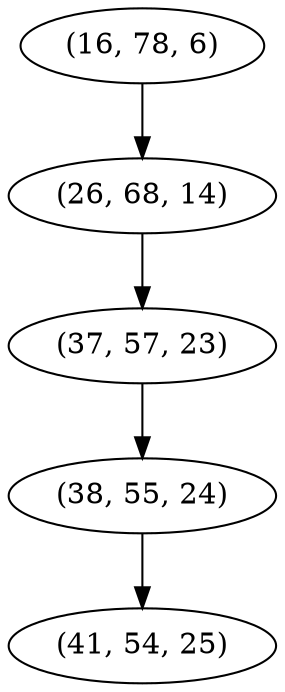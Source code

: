 digraph tree {
    "(16, 78, 6)";
    "(26, 68, 14)";
    "(37, 57, 23)";
    "(38, 55, 24)";
    "(41, 54, 25)";
    "(16, 78, 6)" -> "(26, 68, 14)";
    "(26, 68, 14)" -> "(37, 57, 23)";
    "(37, 57, 23)" -> "(38, 55, 24)";
    "(38, 55, 24)" -> "(41, 54, 25)";
}
